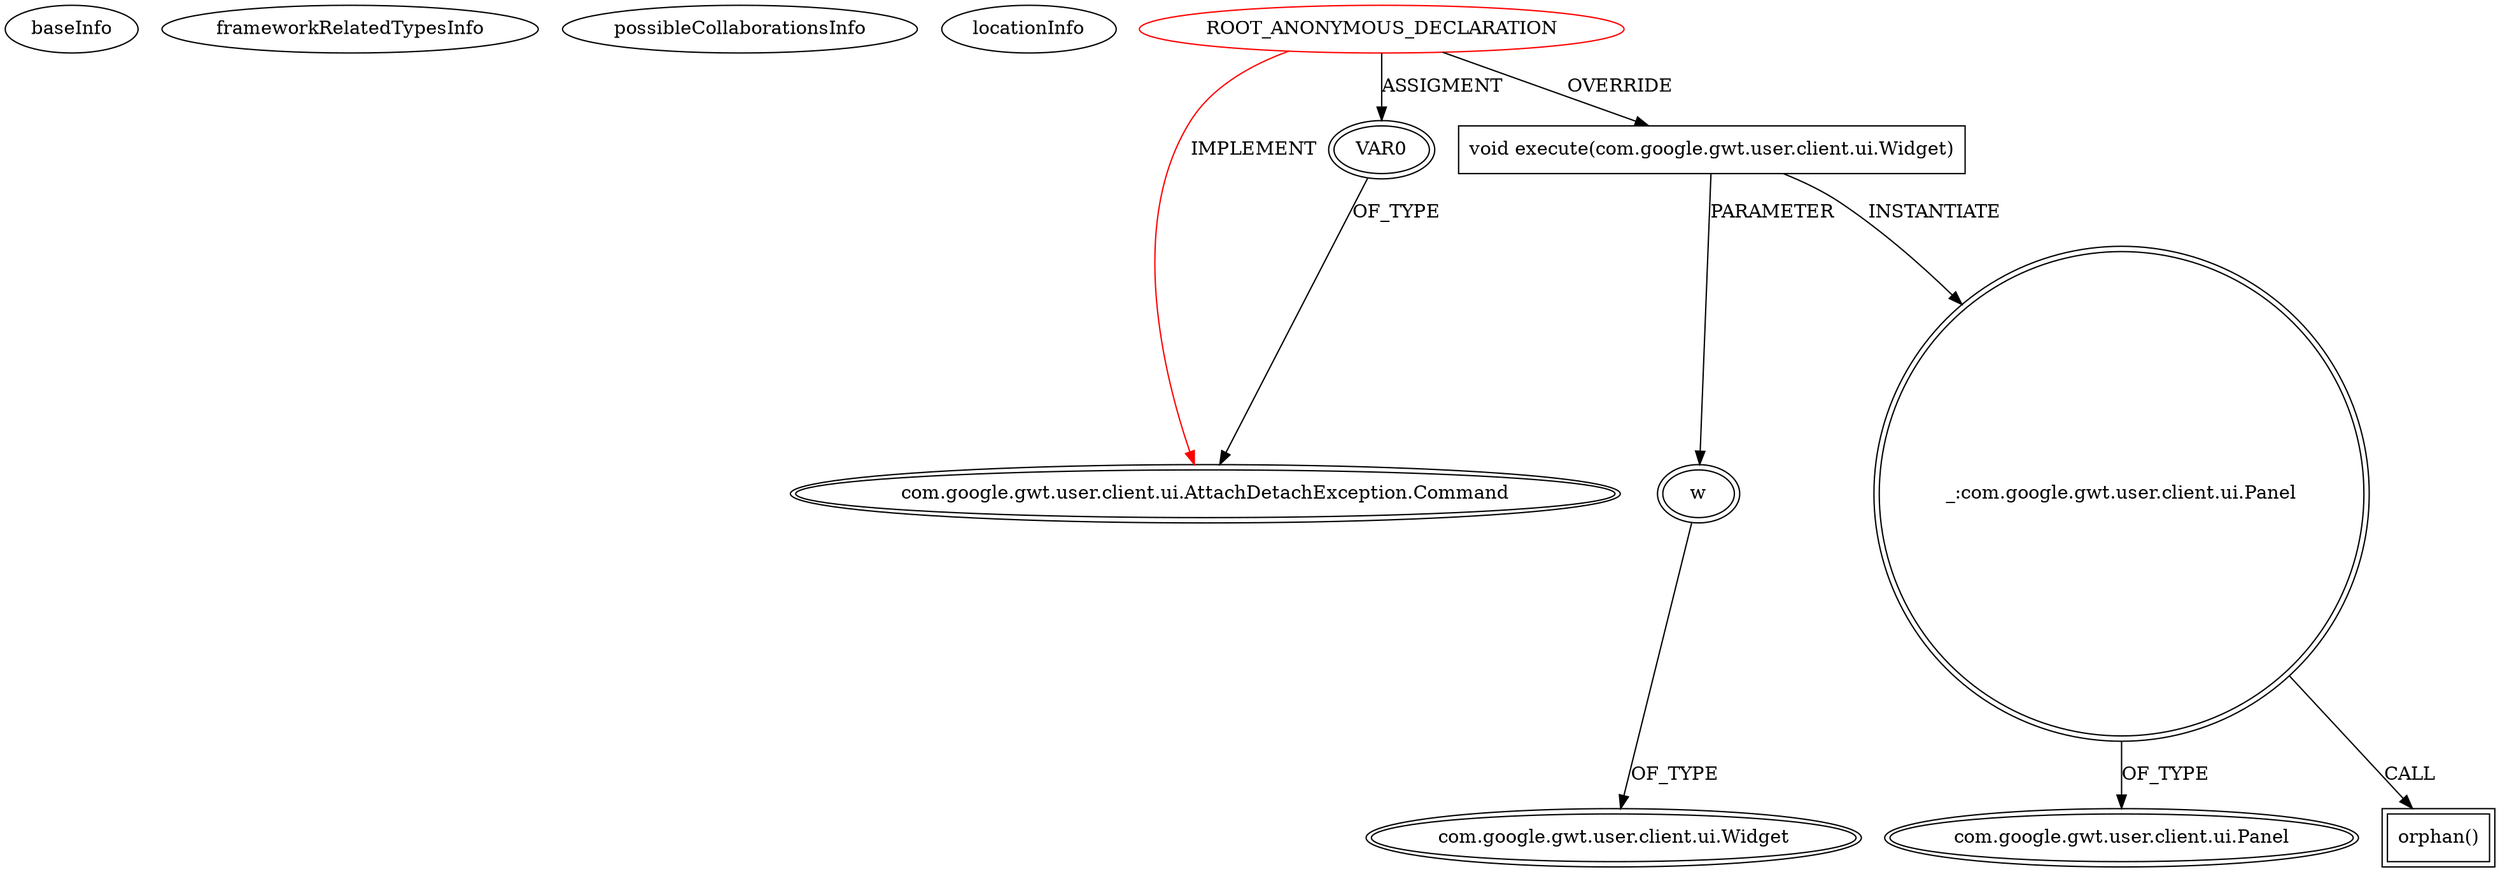 digraph {
baseInfo[graphId=3195,category="extension_graph",isAnonymous=true,possibleRelation=false]
frameworkRelatedTypesInfo[0="com.google.gwt.user.client.ui.AttachDetachException.Command"]
possibleCollaborationsInfo[]
locationInfo[projectName="jhudson8-gwt-jquery-ui",filePath="/jhudson8-gwt-jquery-ui/gwt-jquery-ui-master/core/gwt-jquery-ui-mobile/src/main/java/com/google/gwt/jquery/mobile/ui/base/ComplexPanel.java",contextSignature="void doLogicalClear()",graphId="3195"]
0[label="ROOT_ANONYMOUS_DECLARATION",vertexType="ROOT_ANONYMOUS_DECLARATION",isFrameworkType=false,color=red]
1[label="com.google.gwt.user.client.ui.AttachDetachException.Command",vertexType="FRAMEWORK_INTERFACE_TYPE",isFrameworkType=true,peripheries=2]
2[label="VAR0",vertexType="OUTSIDE_VARIABLE_EXPRESION",isFrameworkType=true,peripheries=2]
4[label="void execute(com.google.gwt.user.client.ui.Widget)",vertexType="OVERRIDING_METHOD_DECLARATION",isFrameworkType=false,shape=box]
5[label="w",vertexType="PARAMETER_DECLARATION",isFrameworkType=true,peripheries=2]
6[label="com.google.gwt.user.client.ui.Widget",vertexType="FRAMEWORK_CLASS_TYPE",isFrameworkType=true,peripheries=2]
7[label="_:com.google.gwt.user.client.ui.Panel",vertexType="VARIABLE_EXPRESION",isFrameworkType=true,peripheries=2,shape=circle]
9[label="com.google.gwt.user.client.ui.Panel",vertexType="FRAMEWORK_CLASS_TYPE",isFrameworkType=true,peripheries=2]
8[label="orphan()",vertexType="INSIDE_CALL",isFrameworkType=true,peripheries=2,shape=box]
0->1[label="IMPLEMENT",color=red]
0->2[label="ASSIGMENT"]
2->1[label="OF_TYPE"]
0->4[label="OVERRIDE"]
5->6[label="OF_TYPE"]
4->5[label="PARAMETER"]
4->7[label="INSTANTIATE"]
7->9[label="OF_TYPE"]
7->8[label="CALL"]
}
